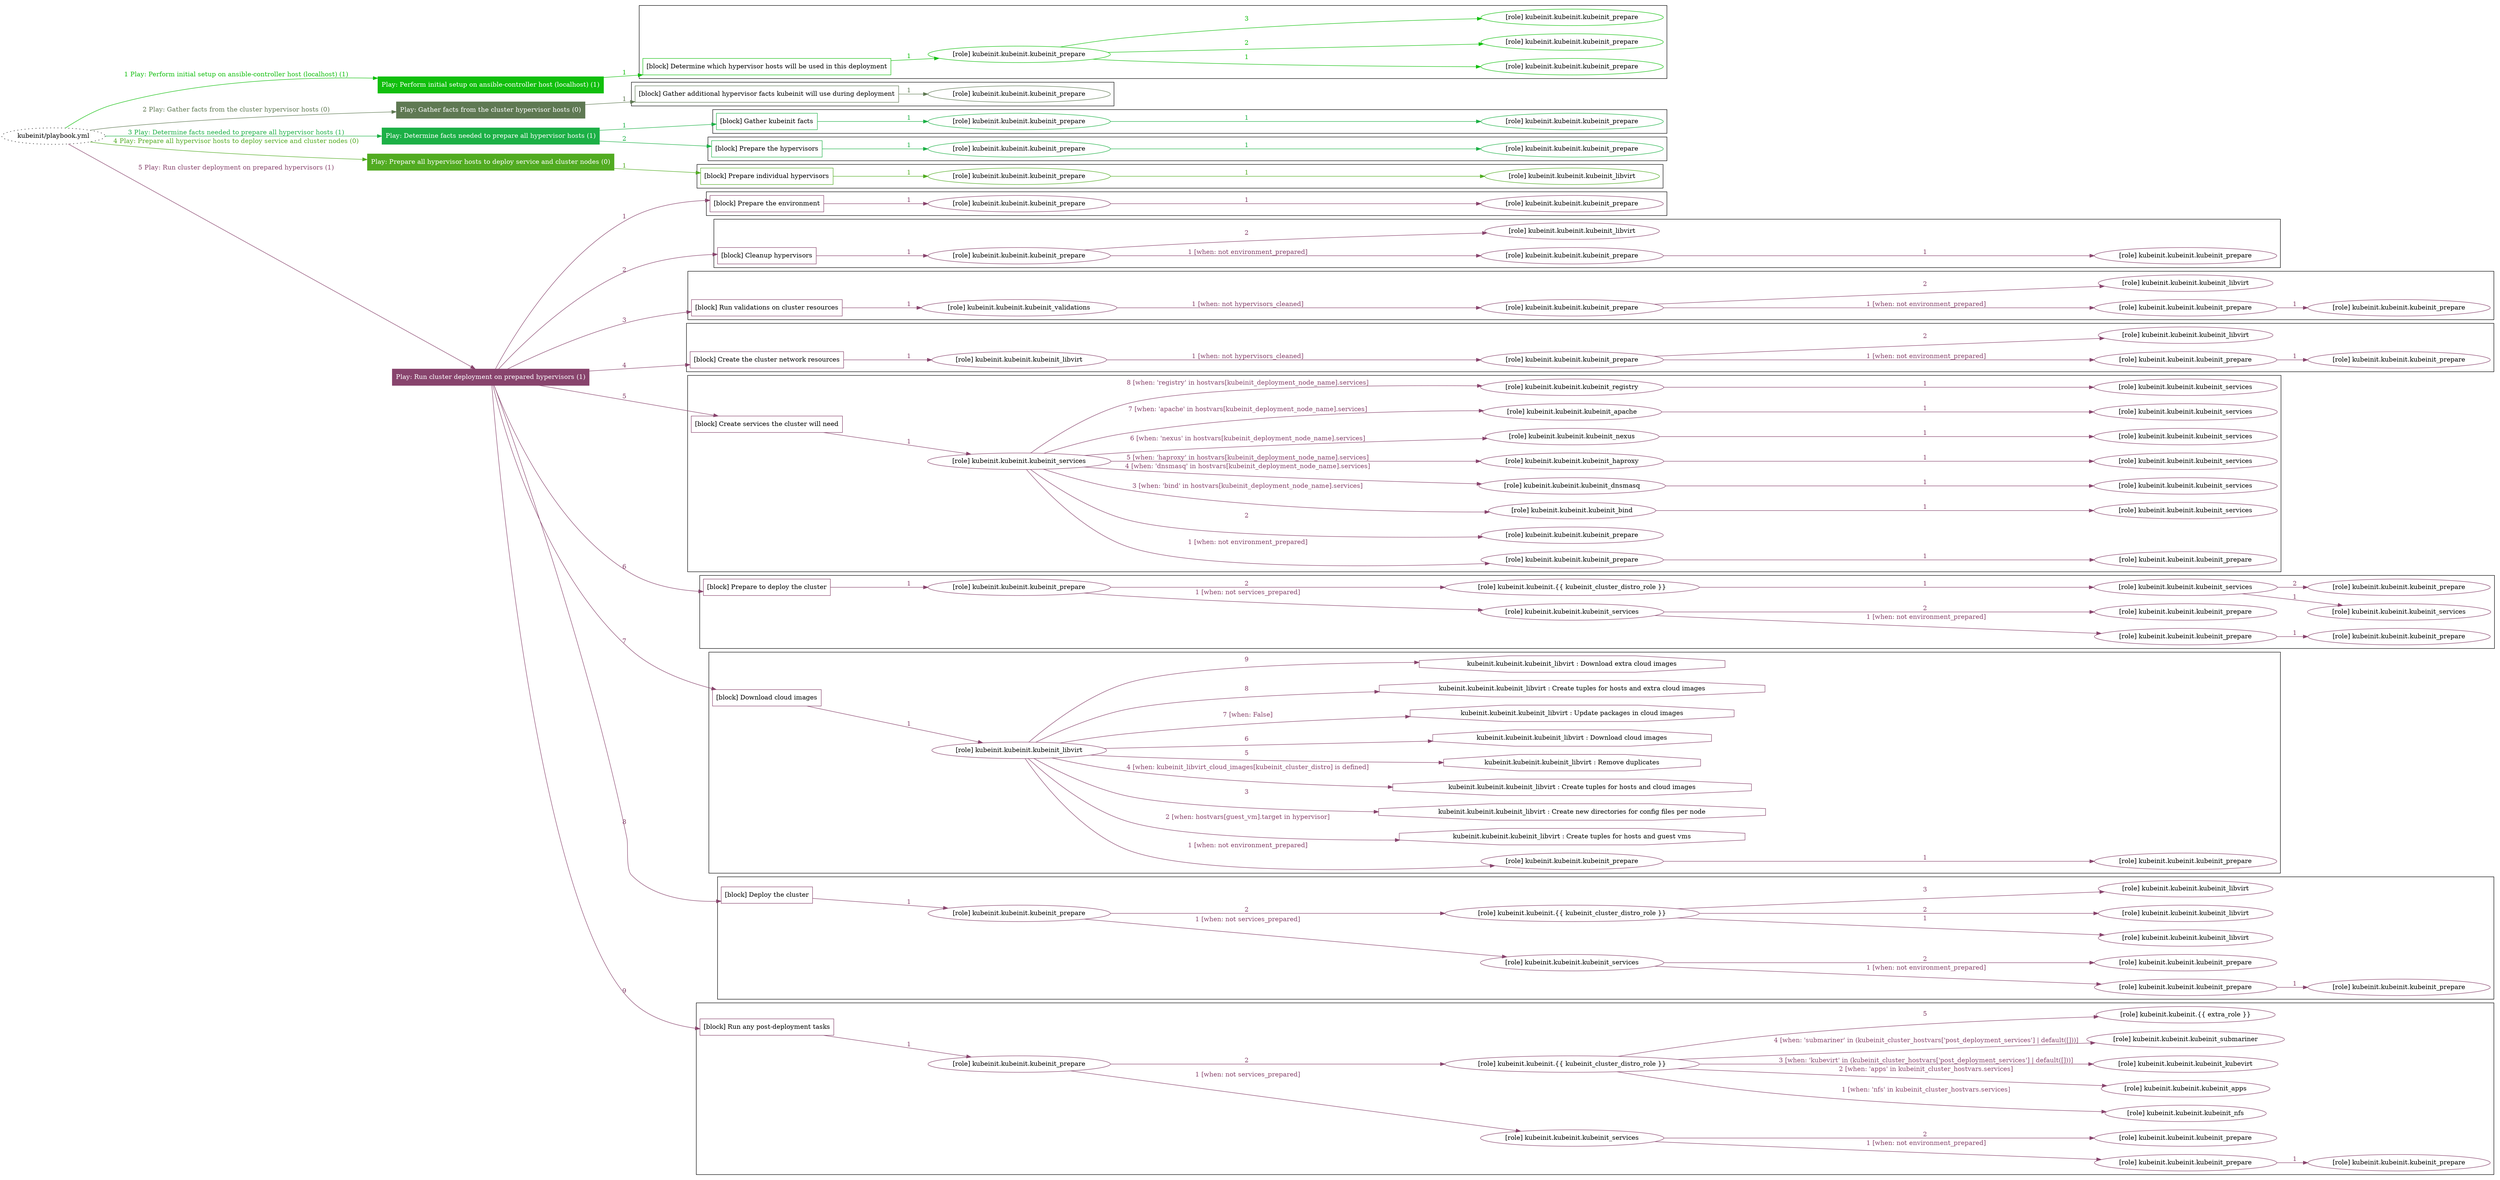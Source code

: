 digraph {
	graph [concentrate=true ordering=in rankdir=LR ratio=fill]
	edge [esep=5 sep=10]
	"kubeinit/playbook.yml" [URL="/home/runner/work/kubeinit/kubeinit/kubeinit/playbook.yml" id=playbook_3493c96c style=dotted]
	"kubeinit/playbook.yml" -> play_d68a27e5 [label="1 Play: Perform initial setup on ansible-controller host (localhost) (1)" color="#11bf0d" fontcolor="#11bf0d" id=edge_playbook_3493c96c_play_d68a27e5 labeltooltip="1 Play: Perform initial setup on ansible-controller host (localhost) (1)" tooltip="1 Play: Perform initial setup on ansible-controller host (localhost) (1)"]
	subgraph "Play: Perform initial setup on ansible-controller host (localhost) (1)" {
		play_d68a27e5 [label="Play: Perform initial setup on ansible-controller host (localhost) (1)" URL="/home/runner/work/kubeinit/kubeinit/kubeinit/playbook.yml" color="#11bf0d" fontcolor="#ffffff" id=play_d68a27e5 shape=box style=filled tooltip=localhost]
		play_d68a27e5 -> block_d5be1139 [label=1 color="#11bf0d" fontcolor="#11bf0d" id=edge_1_play_d68a27e5_block_d5be1139 labeltooltip=1 tooltip=1]
		subgraph cluster_block_d5be1139 {
			block_d5be1139 [label="[block] Determine which hypervisor hosts will be used in this deployment" URL="/home/runner/work/kubeinit/kubeinit/kubeinit/playbook.yml" color="#11bf0d" id=block_d5be1139 labeltooltip="Determine which hypervisor hosts will be used in this deployment" shape=box tooltip="Determine which hypervisor hosts will be used in this deployment"]
			block_d5be1139 -> role_7d6f33ce [label="1 " color="#11bf0d" fontcolor="#11bf0d" id=edge_1_block_d5be1139_role_7d6f33ce labeltooltip="1 " tooltip="1 "]
			subgraph "kubeinit.kubeinit.kubeinit_prepare" {
				role_7d6f33ce [label="[role] kubeinit.kubeinit.kubeinit_prepare" URL="/home/runner/work/kubeinit/kubeinit/kubeinit/playbook.yml" color="#11bf0d" id=role_7d6f33ce tooltip="kubeinit.kubeinit.kubeinit_prepare"]
				role_7d6f33ce -> role_dd7d7237 [label="1 " color="#11bf0d" fontcolor="#11bf0d" id=edge_1_role_7d6f33ce_role_dd7d7237 labeltooltip="1 " tooltip="1 "]
				subgraph "kubeinit.kubeinit.kubeinit_prepare" {
					role_dd7d7237 [label="[role] kubeinit.kubeinit.kubeinit_prepare" URL="/home/runner/.ansible/collections/ansible_collections/kubeinit/kubeinit/roles/kubeinit_prepare/tasks/build_hypervisors_group.yml" color="#11bf0d" id=role_dd7d7237 tooltip="kubeinit.kubeinit.kubeinit_prepare"]
				}
				role_7d6f33ce -> role_5ccc0d22 [label="2 " color="#11bf0d" fontcolor="#11bf0d" id=edge_2_role_7d6f33ce_role_5ccc0d22 labeltooltip="2 " tooltip="2 "]
				subgraph "kubeinit.kubeinit.kubeinit_prepare" {
					role_5ccc0d22 [label="[role] kubeinit.kubeinit.kubeinit_prepare" URL="/home/runner/.ansible/collections/ansible_collections/kubeinit/kubeinit/roles/kubeinit_prepare/tasks/build_hypervisors_group.yml" color="#11bf0d" id=role_5ccc0d22 tooltip="kubeinit.kubeinit.kubeinit_prepare"]
				}
				role_7d6f33ce -> role_966aee33 [label="3 " color="#11bf0d" fontcolor="#11bf0d" id=edge_3_role_7d6f33ce_role_966aee33 labeltooltip="3 " tooltip="3 "]
				subgraph "kubeinit.kubeinit.kubeinit_prepare" {
					role_966aee33 [label="[role] kubeinit.kubeinit.kubeinit_prepare" URL="/home/runner/.ansible/collections/ansible_collections/kubeinit/kubeinit/roles/kubeinit_prepare/tasks/build_hypervisors_group.yml" color="#11bf0d" id=role_966aee33 tooltip="kubeinit.kubeinit.kubeinit_prepare"]
				}
			}
		}
	}
	"kubeinit/playbook.yml" -> play_6acc45ac [label="2 Play: Gather facts from the cluster hypervisor hosts (0)" color="#5f7953" fontcolor="#5f7953" id=edge_playbook_3493c96c_play_6acc45ac labeltooltip="2 Play: Gather facts from the cluster hypervisor hosts (0)" tooltip="2 Play: Gather facts from the cluster hypervisor hosts (0)"]
	subgraph "Play: Gather facts from the cluster hypervisor hosts (0)" {
		play_6acc45ac [label="Play: Gather facts from the cluster hypervisor hosts (0)" URL="/home/runner/work/kubeinit/kubeinit/kubeinit/playbook.yml" color="#5f7953" fontcolor="#ffffff" id=play_6acc45ac shape=box style=filled tooltip="Play: Gather facts from the cluster hypervisor hosts (0)"]
		play_6acc45ac -> block_cae9585f [label=1 color="#5f7953" fontcolor="#5f7953" id=edge_1_play_6acc45ac_block_cae9585f labeltooltip=1 tooltip=1]
		subgraph cluster_block_cae9585f {
			block_cae9585f [label="[block] Gather additional hypervisor facts kubeinit will use during deployment" URL="/home/runner/work/kubeinit/kubeinit/kubeinit/playbook.yml" color="#5f7953" id=block_cae9585f labeltooltip="Gather additional hypervisor facts kubeinit will use during deployment" shape=box tooltip="Gather additional hypervisor facts kubeinit will use during deployment"]
			block_cae9585f -> role_eee94819 [label="1 " color="#5f7953" fontcolor="#5f7953" id=edge_1_block_cae9585f_role_eee94819 labeltooltip="1 " tooltip="1 "]
			subgraph "kubeinit.kubeinit.kubeinit_prepare" {
				role_eee94819 [label="[role] kubeinit.kubeinit.kubeinit_prepare" URL="/home/runner/work/kubeinit/kubeinit/kubeinit/playbook.yml" color="#5f7953" id=role_eee94819 tooltip="kubeinit.kubeinit.kubeinit_prepare"]
			}
		}
	}
	"kubeinit/playbook.yml" -> play_65afa8d7 [label="3 Play: Determine facts needed to prepare all hypervisor hosts (1)" color="#1cb046" fontcolor="#1cb046" id=edge_playbook_3493c96c_play_65afa8d7 labeltooltip="3 Play: Determine facts needed to prepare all hypervisor hosts (1)" tooltip="3 Play: Determine facts needed to prepare all hypervisor hosts (1)"]
	subgraph "Play: Determine facts needed to prepare all hypervisor hosts (1)" {
		play_65afa8d7 [label="Play: Determine facts needed to prepare all hypervisor hosts (1)" URL="/home/runner/work/kubeinit/kubeinit/kubeinit/playbook.yml" color="#1cb046" fontcolor="#ffffff" id=play_65afa8d7 shape=box style=filled tooltip=localhost]
		play_65afa8d7 -> block_3d679d26 [label=1 color="#1cb046" fontcolor="#1cb046" id=edge_1_play_65afa8d7_block_3d679d26 labeltooltip=1 tooltip=1]
		subgraph cluster_block_3d679d26 {
			block_3d679d26 [label="[block] Gather kubeinit facts" URL="/home/runner/work/kubeinit/kubeinit/kubeinit/playbook.yml" color="#1cb046" id=block_3d679d26 labeltooltip="Gather kubeinit facts" shape=box tooltip="Gather kubeinit facts"]
			block_3d679d26 -> role_80677479 [label="1 " color="#1cb046" fontcolor="#1cb046" id=edge_1_block_3d679d26_role_80677479 labeltooltip="1 " tooltip="1 "]
			subgraph "kubeinit.kubeinit.kubeinit_prepare" {
				role_80677479 [label="[role] kubeinit.kubeinit.kubeinit_prepare" URL="/home/runner/work/kubeinit/kubeinit/kubeinit/playbook.yml" color="#1cb046" id=role_80677479 tooltip="kubeinit.kubeinit.kubeinit_prepare"]
				role_80677479 -> role_1e2fe615 [label="1 " color="#1cb046" fontcolor="#1cb046" id=edge_1_role_80677479_role_1e2fe615 labeltooltip="1 " tooltip="1 "]
				subgraph "kubeinit.kubeinit.kubeinit_prepare" {
					role_1e2fe615 [label="[role] kubeinit.kubeinit.kubeinit_prepare" URL="/home/runner/.ansible/collections/ansible_collections/kubeinit/kubeinit/roles/kubeinit_prepare/tasks/gather_kubeinit_facts.yml" color="#1cb046" id=role_1e2fe615 tooltip="kubeinit.kubeinit.kubeinit_prepare"]
				}
			}
		}
		play_65afa8d7 -> block_a3650840 [label=2 color="#1cb046" fontcolor="#1cb046" id=edge_2_play_65afa8d7_block_a3650840 labeltooltip=2 tooltip=2]
		subgraph cluster_block_a3650840 {
			block_a3650840 [label="[block] Prepare the hypervisors" URL="/home/runner/work/kubeinit/kubeinit/kubeinit/playbook.yml" color="#1cb046" id=block_a3650840 labeltooltip="Prepare the hypervisors" shape=box tooltip="Prepare the hypervisors"]
			block_a3650840 -> role_a86b0288 [label="1 " color="#1cb046" fontcolor="#1cb046" id=edge_1_block_a3650840_role_a86b0288 labeltooltip="1 " tooltip="1 "]
			subgraph "kubeinit.kubeinit.kubeinit_prepare" {
				role_a86b0288 [label="[role] kubeinit.kubeinit.kubeinit_prepare" URL="/home/runner/work/kubeinit/kubeinit/kubeinit/playbook.yml" color="#1cb046" id=role_a86b0288 tooltip="kubeinit.kubeinit.kubeinit_prepare"]
				role_a86b0288 -> role_8d09a4a6 [label="1 " color="#1cb046" fontcolor="#1cb046" id=edge_1_role_a86b0288_role_8d09a4a6 labeltooltip="1 " tooltip="1 "]
				subgraph "kubeinit.kubeinit.kubeinit_prepare" {
					role_8d09a4a6 [label="[role] kubeinit.kubeinit.kubeinit_prepare" URL="/home/runner/.ansible/collections/ansible_collections/kubeinit/kubeinit/roles/kubeinit_prepare/tasks/gather_kubeinit_facts.yml" color="#1cb046" id=role_8d09a4a6 tooltip="kubeinit.kubeinit.kubeinit_prepare"]
				}
			}
		}
	}
	"kubeinit/playbook.yml" -> play_b4b171e4 [label="4 Play: Prepare all hypervisor hosts to deploy service and cluster nodes (0)" color="#51ab21" fontcolor="#51ab21" id=edge_playbook_3493c96c_play_b4b171e4 labeltooltip="4 Play: Prepare all hypervisor hosts to deploy service and cluster nodes (0)" tooltip="4 Play: Prepare all hypervisor hosts to deploy service and cluster nodes (0)"]
	subgraph "Play: Prepare all hypervisor hosts to deploy service and cluster nodes (0)" {
		play_b4b171e4 [label="Play: Prepare all hypervisor hosts to deploy service and cluster nodes (0)" URL="/home/runner/work/kubeinit/kubeinit/kubeinit/playbook.yml" color="#51ab21" fontcolor="#ffffff" id=play_b4b171e4 shape=box style=filled tooltip="Play: Prepare all hypervisor hosts to deploy service and cluster nodes (0)"]
		play_b4b171e4 -> block_28311391 [label=1 color="#51ab21" fontcolor="#51ab21" id=edge_1_play_b4b171e4_block_28311391 labeltooltip=1 tooltip=1]
		subgraph cluster_block_28311391 {
			block_28311391 [label="[block] Prepare individual hypervisors" URL="/home/runner/work/kubeinit/kubeinit/kubeinit/playbook.yml" color="#51ab21" id=block_28311391 labeltooltip="Prepare individual hypervisors" shape=box tooltip="Prepare individual hypervisors"]
			block_28311391 -> role_ef681337 [label="1 " color="#51ab21" fontcolor="#51ab21" id=edge_1_block_28311391_role_ef681337 labeltooltip="1 " tooltip="1 "]
			subgraph "kubeinit.kubeinit.kubeinit_prepare" {
				role_ef681337 [label="[role] kubeinit.kubeinit.kubeinit_prepare" URL="/home/runner/work/kubeinit/kubeinit/kubeinit/playbook.yml" color="#51ab21" id=role_ef681337 tooltip="kubeinit.kubeinit.kubeinit_prepare"]
				role_ef681337 -> role_13e30a0b [label="1 " color="#51ab21" fontcolor="#51ab21" id=edge_1_role_ef681337_role_13e30a0b labeltooltip="1 " tooltip="1 "]
				subgraph "kubeinit.kubeinit.kubeinit_libvirt" {
					role_13e30a0b [label="[role] kubeinit.kubeinit.kubeinit_libvirt" URL="/home/runner/.ansible/collections/ansible_collections/kubeinit/kubeinit/roles/kubeinit_prepare/tasks/prepare_hypervisor.yml" color="#51ab21" id=role_13e30a0b tooltip="kubeinit.kubeinit.kubeinit_libvirt"]
				}
			}
		}
	}
	"kubeinit/playbook.yml" -> play_e30974b4 [label="5 Play: Run cluster deployment on prepared hypervisors (1)" color="#88446d" fontcolor="#88446d" id=edge_playbook_3493c96c_play_e30974b4 labeltooltip="5 Play: Run cluster deployment on prepared hypervisors (1)" tooltip="5 Play: Run cluster deployment on prepared hypervisors (1)"]
	subgraph "Play: Run cluster deployment on prepared hypervisors (1)" {
		play_e30974b4 [label="Play: Run cluster deployment on prepared hypervisors (1)" URL="/home/runner/work/kubeinit/kubeinit/kubeinit/playbook.yml" color="#88446d" fontcolor="#ffffff" id=play_e30974b4 shape=box style=filled tooltip=localhost]
		play_e30974b4 -> block_464d02b9 [label=1 color="#88446d" fontcolor="#88446d" id=edge_1_play_e30974b4_block_464d02b9 labeltooltip=1 tooltip=1]
		subgraph cluster_block_464d02b9 {
			block_464d02b9 [label="[block] Prepare the environment" URL="/home/runner/work/kubeinit/kubeinit/kubeinit/playbook.yml" color="#88446d" id=block_464d02b9 labeltooltip="Prepare the environment" shape=box tooltip="Prepare the environment"]
			block_464d02b9 -> role_66a2fe65 [label="1 " color="#88446d" fontcolor="#88446d" id=edge_1_block_464d02b9_role_66a2fe65 labeltooltip="1 " tooltip="1 "]
			subgraph "kubeinit.kubeinit.kubeinit_prepare" {
				role_66a2fe65 [label="[role] kubeinit.kubeinit.kubeinit_prepare" URL="/home/runner/work/kubeinit/kubeinit/kubeinit/playbook.yml" color="#88446d" id=role_66a2fe65 tooltip="kubeinit.kubeinit.kubeinit_prepare"]
				role_66a2fe65 -> role_dccfeadf [label="1 " color="#88446d" fontcolor="#88446d" id=edge_1_role_66a2fe65_role_dccfeadf labeltooltip="1 " tooltip="1 "]
				subgraph "kubeinit.kubeinit.kubeinit_prepare" {
					role_dccfeadf [label="[role] kubeinit.kubeinit.kubeinit_prepare" URL="/home/runner/.ansible/collections/ansible_collections/kubeinit/kubeinit/roles/kubeinit_prepare/tasks/gather_kubeinit_facts.yml" color="#88446d" id=role_dccfeadf tooltip="kubeinit.kubeinit.kubeinit_prepare"]
				}
			}
		}
		play_e30974b4 -> block_149132f9 [label=2 color="#88446d" fontcolor="#88446d" id=edge_2_play_e30974b4_block_149132f9 labeltooltip=2 tooltip=2]
		subgraph cluster_block_149132f9 {
			block_149132f9 [label="[block] Cleanup hypervisors" URL="/home/runner/work/kubeinit/kubeinit/kubeinit/playbook.yml" color="#88446d" id=block_149132f9 labeltooltip="Cleanup hypervisors" shape=box tooltip="Cleanup hypervisors"]
			block_149132f9 -> role_d8c41493 [label="1 " color="#88446d" fontcolor="#88446d" id=edge_1_block_149132f9_role_d8c41493 labeltooltip="1 " tooltip="1 "]
			subgraph "kubeinit.kubeinit.kubeinit_prepare" {
				role_d8c41493 [label="[role] kubeinit.kubeinit.kubeinit_prepare" URL="/home/runner/work/kubeinit/kubeinit/kubeinit/playbook.yml" color="#88446d" id=role_d8c41493 tooltip="kubeinit.kubeinit.kubeinit_prepare"]
				role_d8c41493 -> role_50dffbfd [label="1 [when: not environment_prepared]" color="#88446d" fontcolor="#88446d" id=edge_1_role_d8c41493_role_50dffbfd labeltooltip="1 [when: not environment_prepared]" tooltip="1 [when: not environment_prepared]"]
				subgraph "kubeinit.kubeinit.kubeinit_prepare" {
					role_50dffbfd [label="[role] kubeinit.kubeinit.kubeinit_prepare" URL="/home/runner/.ansible/collections/ansible_collections/kubeinit/kubeinit/roles/kubeinit_prepare/tasks/cleanup_hypervisors.yml" color="#88446d" id=role_50dffbfd tooltip="kubeinit.kubeinit.kubeinit_prepare"]
					role_50dffbfd -> role_da6d7a13 [label="1 " color="#88446d" fontcolor="#88446d" id=edge_1_role_50dffbfd_role_da6d7a13 labeltooltip="1 " tooltip="1 "]
					subgraph "kubeinit.kubeinit.kubeinit_prepare" {
						role_da6d7a13 [label="[role] kubeinit.kubeinit.kubeinit_prepare" URL="/home/runner/.ansible/collections/ansible_collections/kubeinit/kubeinit/roles/kubeinit_prepare/tasks/gather_kubeinit_facts.yml" color="#88446d" id=role_da6d7a13 tooltip="kubeinit.kubeinit.kubeinit_prepare"]
					}
				}
				role_d8c41493 -> role_42b248c2 [label="2 " color="#88446d" fontcolor="#88446d" id=edge_2_role_d8c41493_role_42b248c2 labeltooltip="2 " tooltip="2 "]
				subgraph "kubeinit.kubeinit.kubeinit_libvirt" {
					role_42b248c2 [label="[role] kubeinit.kubeinit.kubeinit_libvirt" URL="/home/runner/.ansible/collections/ansible_collections/kubeinit/kubeinit/roles/kubeinit_prepare/tasks/cleanup_hypervisors.yml" color="#88446d" id=role_42b248c2 tooltip="kubeinit.kubeinit.kubeinit_libvirt"]
				}
			}
		}
		play_e30974b4 -> block_56ad6a78 [label=3 color="#88446d" fontcolor="#88446d" id=edge_3_play_e30974b4_block_56ad6a78 labeltooltip=3 tooltip=3]
		subgraph cluster_block_56ad6a78 {
			block_56ad6a78 [label="[block] Run validations on cluster resources" URL="/home/runner/work/kubeinit/kubeinit/kubeinit/playbook.yml" color="#88446d" id=block_56ad6a78 labeltooltip="Run validations on cluster resources" shape=box tooltip="Run validations on cluster resources"]
			block_56ad6a78 -> role_06b095a0 [label="1 " color="#88446d" fontcolor="#88446d" id=edge_1_block_56ad6a78_role_06b095a0 labeltooltip="1 " tooltip="1 "]
			subgraph "kubeinit.kubeinit.kubeinit_validations" {
				role_06b095a0 [label="[role] kubeinit.kubeinit.kubeinit_validations" URL="/home/runner/work/kubeinit/kubeinit/kubeinit/playbook.yml" color="#88446d" id=role_06b095a0 tooltip="kubeinit.kubeinit.kubeinit_validations"]
				role_06b095a0 -> role_f3e2eeff [label="1 [when: not hypervisors_cleaned]" color="#88446d" fontcolor="#88446d" id=edge_1_role_06b095a0_role_f3e2eeff labeltooltip="1 [when: not hypervisors_cleaned]" tooltip="1 [when: not hypervisors_cleaned]"]
				subgraph "kubeinit.kubeinit.kubeinit_prepare" {
					role_f3e2eeff [label="[role] kubeinit.kubeinit.kubeinit_prepare" URL="/home/runner/.ansible/collections/ansible_collections/kubeinit/kubeinit/roles/kubeinit_validations/tasks/main.yml" color="#88446d" id=role_f3e2eeff tooltip="kubeinit.kubeinit.kubeinit_prepare"]
					role_f3e2eeff -> role_516668a6 [label="1 [when: not environment_prepared]" color="#88446d" fontcolor="#88446d" id=edge_1_role_f3e2eeff_role_516668a6 labeltooltip="1 [when: not environment_prepared]" tooltip="1 [when: not environment_prepared]"]
					subgraph "kubeinit.kubeinit.kubeinit_prepare" {
						role_516668a6 [label="[role] kubeinit.kubeinit.kubeinit_prepare" URL="/home/runner/.ansible/collections/ansible_collections/kubeinit/kubeinit/roles/kubeinit_prepare/tasks/cleanup_hypervisors.yml" color="#88446d" id=role_516668a6 tooltip="kubeinit.kubeinit.kubeinit_prepare"]
						role_516668a6 -> role_9defb4d9 [label="1 " color="#88446d" fontcolor="#88446d" id=edge_1_role_516668a6_role_9defb4d9 labeltooltip="1 " tooltip="1 "]
						subgraph "kubeinit.kubeinit.kubeinit_prepare" {
							role_9defb4d9 [label="[role] kubeinit.kubeinit.kubeinit_prepare" URL="/home/runner/.ansible/collections/ansible_collections/kubeinit/kubeinit/roles/kubeinit_prepare/tasks/gather_kubeinit_facts.yml" color="#88446d" id=role_9defb4d9 tooltip="kubeinit.kubeinit.kubeinit_prepare"]
						}
					}
					role_f3e2eeff -> role_918496f7 [label="2 " color="#88446d" fontcolor="#88446d" id=edge_2_role_f3e2eeff_role_918496f7 labeltooltip="2 " tooltip="2 "]
					subgraph "kubeinit.kubeinit.kubeinit_libvirt" {
						role_918496f7 [label="[role] kubeinit.kubeinit.kubeinit_libvirt" URL="/home/runner/.ansible/collections/ansible_collections/kubeinit/kubeinit/roles/kubeinit_prepare/tasks/cleanup_hypervisors.yml" color="#88446d" id=role_918496f7 tooltip="kubeinit.kubeinit.kubeinit_libvirt"]
					}
				}
			}
		}
		play_e30974b4 -> block_5d5cdc0e [label=4 color="#88446d" fontcolor="#88446d" id=edge_4_play_e30974b4_block_5d5cdc0e labeltooltip=4 tooltip=4]
		subgraph cluster_block_5d5cdc0e {
			block_5d5cdc0e [label="[block] Create the cluster network resources" URL="/home/runner/work/kubeinit/kubeinit/kubeinit/playbook.yml" color="#88446d" id=block_5d5cdc0e labeltooltip="Create the cluster network resources" shape=box tooltip="Create the cluster network resources"]
			block_5d5cdc0e -> role_a1c81a1b [label="1 " color="#88446d" fontcolor="#88446d" id=edge_1_block_5d5cdc0e_role_a1c81a1b labeltooltip="1 " tooltip="1 "]
			subgraph "kubeinit.kubeinit.kubeinit_libvirt" {
				role_a1c81a1b [label="[role] kubeinit.kubeinit.kubeinit_libvirt" URL="/home/runner/work/kubeinit/kubeinit/kubeinit/playbook.yml" color="#88446d" id=role_a1c81a1b tooltip="kubeinit.kubeinit.kubeinit_libvirt"]
				role_a1c81a1b -> role_a59b6bc7 [label="1 [when: not hypervisors_cleaned]" color="#88446d" fontcolor="#88446d" id=edge_1_role_a1c81a1b_role_a59b6bc7 labeltooltip="1 [when: not hypervisors_cleaned]" tooltip="1 [when: not hypervisors_cleaned]"]
				subgraph "kubeinit.kubeinit.kubeinit_prepare" {
					role_a59b6bc7 [label="[role] kubeinit.kubeinit.kubeinit_prepare" URL="/home/runner/.ansible/collections/ansible_collections/kubeinit/kubeinit/roles/kubeinit_libvirt/tasks/create_network.yml" color="#88446d" id=role_a59b6bc7 tooltip="kubeinit.kubeinit.kubeinit_prepare"]
					role_a59b6bc7 -> role_4a2047d3 [label="1 [when: not environment_prepared]" color="#88446d" fontcolor="#88446d" id=edge_1_role_a59b6bc7_role_4a2047d3 labeltooltip="1 [when: not environment_prepared]" tooltip="1 [when: not environment_prepared]"]
					subgraph "kubeinit.kubeinit.kubeinit_prepare" {
						role_4a2047d3 [label="[role] kubeinit.kubeinit.kubeinit_prepare" URL="/home/runner/.ansible/collections/ansible_collections/kubeinit/kubeinit/roles/kubeinit_prepare/tasks/cleanup_hypervisors.yml" color="#88446d" id=role_4a2047d3 tooltip="kubeinit.kubeinit.kubeinit_prepare"]
						role_4a2047d3 -> role_bf8fc404 [label="1 " color="#88446d" fontcolor="#88446d" id=edge_1_role_4a2047d3_role_bf8fc404 labeltooltip="1 " tooltip="1 "]
						subgraph "kubeinit.kubeinit.kubeinit_prepare" {
							role_bf8fc404 [label="[role] kubeinit.kubeinit.kubeinit_prepare" URL="/home/runner/.ansible/collections/ansible_collections/kubeinit/kubeinit/roles/kubeinit_prepare/tasks/gather_kubeinit_facts.yml" color="#88446d" id=role_bf8fc404 tooltip="kubeinit.kubeinit.kubeinit_prepare"]
						}
					}
					role_a59b6bc7 -> role_31f56e1f [label="2 " color="#88446d" fontcolor="#88446d" id=edge_2_role_a59b6bc7_role_31f56e1f labeltooltip="2 " tooltip="2 "]
					subgraph "kubeinit.kubeinit.kubeinit_libvirt" {
						role_31f56e1f [label="[role] kubeinit.kubeinit.kubeinit_libvirt" URL="/home/runner/.ansible/collections/ansible_collections/kubeinit/kubeinit/roles/kubeinit_prepare/tasks/cleanup_hypervisors.yml" color="#88446d" id=role_31f56e1f tooltip="kubeinit.kubeinit.kubeinit_libvirt"]
					}
				}
			}
		}
		play_e30974b4 -> block_0136b85a [label=5 color="#88446d" fontcolor="#88446d" id=edge_5_play_e30974b4_block_0136b85a labeltooltip=5 tooltip=5]
		subgraph cluster_block_0136b85a {
			block_0136b85a [label="[block] Create services the cluster will need" URL="/home/runner/work/kubeinit/kubeinit/kubeinit/playbook.yml" color="#88446d" id=block_0136b85a labeltooltip="Create services the cluster will need" shape=box tooltip="Create services the cluster will need"]
			block_0136b85a -> role_667299f0 [label="1 " color="#88446d" fontcolor="#88446d" id=edge_1_block_0136b85a_role_667299f0 labeltooltip="1 " tooltip="1 "]
			subgraph "kubeinit.kubeinit.kubeinit_services" {
				role_667299f0 [label="[role] kubeinit.kubeinit.kubeinit_services" URL="/home/runner/work/kubeinit/kubeinit/kubeinit/playbook.yml" color="#88446d" id=role_667299f0 tooltip="kubeinit.kubeinit.kubeinit_services"]
				role_667299f0 -> role_12f6c006 [label="1 [when: not environment_prepared]" color="#88446d" fontcolor="#88446d" id=edge_1_role_667299f0_role_12f6c006 labeltooltip="1 [when: not environment_prepared]" tooltip="1 [when: not environment_prepared]"]
				subgraph "kubeinit.kubeinit.kubeinit_prepare" {
					role_12f6c006 [label="[role] kubeinit.kubeinit.kubeinit_prepare" URL="/home/runner/.ansible/collections/ansible_collections/kubeinit/kubeinit/roles/kubeinit_services/tasks/main.yml" color="#88446d" id=role_12f6c006 tooltip="kubeinit.kubeinit.kubeinit_prepare"]
					role_12f6c006 -> role_9aca86b3 [label="1 " color="#88446d" fontcolor="#88446d" id=edge_1_role_12f6c006_role_9aca86b3 labeltooltip="1 " tooltip="1 "]
					subgraph "kubeinit.kubeinit.kubeinit_prepare" {
						role_9aca86b3 [label="[role] kubeinit.kubeinit.kubeinit_prepare" URL="/home/runner/.ansible/collections/ansible_collections/kubeinit/kubeinit/roles/kubeinit_prepare/tasks/gather_kubeinit_facts.yml" color="#88446d" id=role_9aca86b3 tooltip="kubeinit.kubeinit.kubeinit_prepare"]
					}
				}
				role_667299f0 -> role_7b023b61 [label="2 " color="#88446d" fontcolor="#88446d" id=edge_2_role_667299f0_role_7b023b61 labeltooltip="2 " tooltip="2 "]
				subgraph "kubeinit.kubeinit.kubeinit_prepare" {
					role_7b023b61 [label="[role] kubeinit.kubeinit.kubeinit_prepare" URL="/home/runner/.ansible/collections/ansible_collections/kubeinit/kubeinit/roles/kubeinit_services/tasks/00_create_service_pod.yml" color="#88446d" id=role_7b023b61 tooltip="kubeinit.kubeinit.kubeinit_prepare"]
				}
				role_667299f0 -> role_66a00d6a [label="3 [when: 'bind' in hostvars[kubeinit_deployment_node_name].services]" color="#88446d" fontcolor="#88446d" id=edge_3_role_667299f0_role_66a00d6a labeltooltip="3 [when: 'bind' in hostvars[kubeinit_deployment_node_name].services]" tooltip="3 [when: 'bind' in hostvars[kubeinit_deployment_node_name].services]"]
				subgraph "kubeinit.kubeinit.kubeinit_bind" {
					role_66a00d6a [label="[role] kubeinit.kubeinit.kubeinit_bind" URL="/home/runner/.ansible/collections/ansible_collections/kubeinit/kubeinit/roles/kubeinit_services/tasks/start_services_containers.yml" color="#88446d" id=role_66a00d6a tooltip="kubeinit.kubeinit.kubeinit_bind"]
					role_66a00d6a -> role_198f579c [label="1 " color="#88446d" fontcolor="#88446d" id=edge_1_role_66a00d6a_role_198f579c labeltooltip="1 " tooltip="1 "]
					subgraph "kubeinit.kubeinit.kubeinit_services" {
						role_198f579c [label="[role] kubeinit.kubeinit.kubeinit_services" URL="/home/runner/.ansible/collections/ansible_collections/kubeinit/kubeinit/roles/kubeinit_bind/tasks/main.yml" color="#88446d" id=role_198f579c tooltip="kubeinit.kubeinit.kubeinit_services"]
					}
				}
				role_667299f0 -> role_8f8a55af [label="4 [when: 'dnsmasq' in hostvars[kubeinit_deployment_node_name].services]" color="#88446d" fontcolor="#88446d" id=edge_4_role_667299f0_role_8f8a55af labeltooltip="4 [when: 'dnsmasq' in hostvars[kubeinit_deployment_node_name].services]" tooltip="4 [when: 'dnsmasq' in hostvars[kubeinit_deployment_node_name].services]"]
				subgraph "kubeinit.kubeinit.kubeinit_dnsmasq" {
					role_8f8a55af [label="[role] kubeinit.kubeinit.kubeinit_dnsmasq" URL="/home/runner/.ansible/collections/ansible_collections/kubeinit/kubeinit/roles/kubeinit_services/tasks/start_services_containers.yml" color="#88446d" id=role_8f8a55af tooltip="kubeinit.kubeinit.kubeinit_dnsmasq"]
					role_8f8a55af -> role_fdc3ba28 [label="1 " color="#88446d" fontcolor="#88446d" id=edge_1_role_8f8a55af_role_fdc3ba28 labeltooltip="1 " tooltip="1 "]
					subgraph "kubeinit.kubeinit.kubeinit_services" {
						role_fdc3ba28 [label="[role] kubeinit.kubeinit.kubeinit_services" URL="/home/runner/.ansible/collections/ansible_collections/kubeinit/kubeinit/roles/kubeinit_dnsmasq/tasks/main.yml" color="#88446d" id=role_fdc3ba28 tooltip="kubeinit.kubeinit.kubeinit_services"]
					}
				}
				role_667299f0 -> role_970837cf [label="5 [when: 'haproxy' in hostvars[kubeinit_deployment_node_name].services]" color="#88446d" fontcolor="#88446d" id=edge_5_role_667299f0_role_970837cf labeltooltip="5 [when: 'haproxy' in hostvars[kubeinit_deployment_node_name].services]" tooltip="5 [when: 'haproxy' in hostvars[kubeinit_deployment_node_name].services]"]
				subgraph "kubeinit.kubeinit.kubeinit_haproxy" {
					role_970837cf [label="[role] kubeinit.kubeinit.kubeinit_haproxy" URL="/home/runner/.ansible/collections/ansible_collections/kubeinit/kubeinit/roles/kubeinit_services/tasks/start_services_containers.yml" color="#88446d" id=role_970837cf tooltip="kubeinit.kubeinit.kubeinit_haproxy"]
					role_970837cf -> role_764db977 [label="1 " color="#88446d" fontcolor="#88446d" id=edge_1_role_970837cf_role_764db977 labeltooltip="1 " tooltip="1 "]
					subgraph "kubeinit.kubeinit.kubeinit_services" {
						role_764db977 [label="[role] kubeinit.kubeinit.kubeinit_services" URL="/home/runner/.ansible/collections/ansible_collections/kubeinit/kubeinit/roles/kubeinit_haproxy/tasks/main.yml" color="#88446d" id=role_764db977 tooltip="kubeinit.kubeinit.kubeinit_services"]
					}
				}
				role_667299f0 -> role_0536792c [label="6 [when: 'nexus' in hostvars[kubeinit_deployment_node_name].services]" color="#88446d" fontcolor="#88446d" id=edge_6_role_667299f0_role_0536792c labeltooltip="6 [when: 'nexus' in hostvars[kubeinit_deployment_node_name].services]" tooltip="6 [when: 'nexus' in hostvars[kubeinit_deployment_node_name].services]"]
				subgraph "kubeinit.kubeinit.kubeinit_nexus" {
					role_0536792c [label="[role] kubeinit.kubeinit.kubeinit_nexus" URL="/home/runner/.ansible/collections/ansible_collections/kubeinit/kubeinit/roles/kubeinit_services/tasks/start_services_containers.yml" color="#88446d" id=role_0536792c tooltip="kubeinit.kubeinit.kubeinit_nexus"]
					role_0536792c -> role_063b4f80 [label="1 " color="#88446d" fontcolor="#88446d" id=edge_1_role_0536792c_role_063b4f80 labeltooltip="1 " tooltip="1 "]
					subgraph "kubeinit.kubeinit.kubeinit_services" {
						role_063b4f80 [label="[role] kubeinit.kubeinit.kubeinit_services" URL="/home/runner/.ansible/collections/ansible_collections/kubeinit/kubeinit/roles/kubeinit_nexus/tasks/main.yml" color="#88446d" id=role_063b4f80 tooltip="kubeinit.kubeinit.kubeinit_services"]
					}
				}
				role_667299f0 -> role_610491de [label="7 [when: 'apache' in hostvars[kubeinit_deployment_node_name].services]" color="#88446d" fontcolor="#88446d" id=edge_7_role_667299f0_role_610491de labeltooltip="7 [when: 'apache' in hostvars[kubeinit_deployment_node_name].services]" tooltip="7 [when: 'apache' in hostvars[kubeinit_deployment_node_name].services]"]
				subgraph "kubeinit.kubeinit.kubeinit_apache" {
					role_610491de [label="[role] kubeinit.kubeinit.kubeinit_apache" URL="/home/runner/.ansible/collections/ansible_collections/kubeinit/kubeinit/roles/kubeinit_services/tasks/start_services_containers.yml" color="#88446d" id=role_610491de tooltip="kubeinit.kubeinit.kubeinit_apache"]
					role_610491de -> role_048f83dc [label="1 " color="#88446d" fontcolor="#88446d" id=edge_1_role_610491de_role_048f83dc labeltooltip="1 " tooltip="1 "]
					subgraph "kubeinit.kubeinit.kubeinit_services" {
						role_048f83dc [label="[role] kubeinit.kubeinit.kubeinit_services" URL="/home/runner/.ansible/collections/ansible_collections/kubeinit/kubeinit/roles/kubeinit_apache/tasks/main.yml" color="#88446d" id=role_048f83dc tooltip="kubeinit.kubeinit.kubeinit_services"]
					}
				}
				role_667299f0 -> role_23f6e251 [label="8 [when: 'registry' in hostvars[kubeinit_deployment_node_name].services]" color="#88446d" fontcolor="#88446d" id=edge_8_role_667299f0_role_23f6e251 labeltooltip="8 [when: 'registry' in hostvars[kubeinit_deployment_node_name].services]" tooltip="8 [when: 'registry' in hostvars[kubeinit_deployment_node_name].services]"]
				subgraph "kubeinit.kubeinit.kubeinit_registry" {
					role_23f6e251 [label="[role] kubeinit.kubeinit.kubeinit_registry" URL="/home/runner/.ansible/collections/ansible_collections/kubeinit/kubeinit/roles/kubeinit_services/tasks/start_services_containers.yml" color="#88446d" id=role_23f6e251 tooltip="kubeinit.kubeinit.kubeinit_registry"]
					role_23f6e251 -> role_b21877f5 [label="1 " color="#88446d" fontcolor="#88446d" id=edge_1_role_23f6e251_role_b21877f5 labeltooltip="1 " tooltip="1 "]
					subgraph "kubeinit.kubeinit.kubeinit_services" {
						role_b21877f5 [label="[role] kubeinit.kubeinit.kubeinit_services" URL="/home/runner/.ansible/collections/ansible_collections/kubeinit/kubeinit/roles/kubeinit_registry/tasks/main.yml" color="#88446d" id=role_b21877f5 tooltip="kubeinit.kubeinit.kubeinit_services"]
					}
				}
			}
		}
		play_e30974b4 -> block_1d9d991b [label=6 color="#88446d" fontcolor="#88446d" id=edge_6_play_e30974b4_block_1d9d991b labeltooltip=6 tooltip=6]
		subgraph cluster_block_1d9d991b {
			block_1d9d991b [label="[block] Prepare to deploy the cluster" URL="/home/runner/work/kubeinit/kubeinit/kubeinit/playbook.yml" color="#88446d" id=block_1d9d991b labeltooltip="Prepare to deploy the cluster" shape=box tooltip="Prepare to deploy the cluster"]
			block_1d9d991b -> role_20f2b5c2 [label="1 " color="#88446d" fontcolor="#88446d" id=edge_1_block_1d9d991b_role_20f2b5c2 labeltooltip="1 " tooltip="1 "]
			subgraph "kubeinit.kubeinit.kubeinit_prepare" {
				role_20f2b5c2 [label="[role] kubeinit.kubeinit.kubeinit_prepare" URL="/home/runner/work/kubeinit/kubeinit/kubeinit/playbook.yml" color="#88446d" id=role_20f2b5c2 tooltip="kubeinit.kubeinit.kubeinit_prepare"]
				role_20f2b5c2 -> role_c2dad160 [label="1 [when: not services_prepared]" color="#88446d" fontcolor="#88446d" id=edge_1_role_20f2b5c2_role_c2dad160 labeltooltip="1 [when: not services_prepared]" tooltip="1 [when: not services_prepared]"]
				subgraph "kubeinit.kubeinit.kubeinit_services" {
					role_c2dad160 [label="[role] kubeinit.kubeinit.kubeinit_services" URL="/home/runner/.ansible/collections/ansible_collections/kubeinit/kubeinit/roles/kubeinit_prepare/tasks/prepare_cluster.yml" color="#88446d" id=role_c2dad160 tooltip="kubeinit.kubeinit.kubeinit_services"]
					role_c2dad160 -> role_92b42499 [label="1 [when: not environment_prepared]" color="#88446d" fontcolor="#88446d" id=edge_1_role_c2dad160_role_92b42499 labeltooltip="1 [when: not environment_prepared]" tooltip="1 [when: not environment_prepared]"]
					subgraph "kubeinit.kubeinit.kubeinit_prepare" {
						role_92b42499 [label="[role] kubeinit.kubeinit.kubeinit_prepare" URL="/home/runner/.ansible/collections/ansible_collections/kubeinit/kubeinit/roles/kubeinit_services/tasks/prepare_services.yml" color="#88446d" id=role_92b42499 tooltip="kubeinit.kubeinit.kubeinit_prepare"]
						role_92b42499 -> role_4579dbc6 [label="1 " color="#88446d" fontcolor="#88446d" id=edge_1_role_92b42499_role_4579dbc6 labeltooltip="1 " tooltip="1 "]
						subgraph "kubeinit.kubeinit.kubeinit_prepare" {
							role_4579dbc6 [label="[role] kubeinit.kubeinit.kubeinit_prepare" URL="/home/runner/.ansible/collections/ansible_collections/kubeinit/kubeinit/roles/kubeinit_prepare/tasks/gather_kubeinit_facts.yml" color="#88446d" id=role_4579dbc6 tooltip="kubeinit.kubeinit.kubeinit_prepare"]
						}
					}
					role_c2dad160 -> role_9ede72aa [label="2 " color="#88446d" fontcolor="#88446d" id=edge_2_role_c2dad160_role_9ede72aa labeltooltip="2 " tooltip="2 "]
					subgraph "kubeinit.kubeinit.kubeinit_prepare" {
						role_9ede72aa [label="[role] kubeinit.kubeinit.kubeinit_prepare" URL="/home/runner/.ansible/collections/ansible_collections/kubeinit/kubeinit/roles/kubeinit_services/tasks/prepare_services.yml" color="#88446d" id=role_9ede72aa tooltip="kubeinit.kubeinit.kubeinit_prepare"]
					}
				}
				role_20f2b5c2 -> role_54353004 [label="2 " color="#88446d" fontcolor="#88446d" id=edge_2_role_20f2b5c2_role_54353004 labeltooltip="2 " tooltip="2 "]
				subgraph "kubeinit.kubeinit.{{ kubeinit_cluster_distro_role }}" {
					role_54353004 [label="[role] kubeinit.kubeinit.{{ kubeinit_cluster_distro_role }}" URL="/home/runner/.ansible/collections/ansible_collections/kubeinit/kubeinit/roles/kubeinit_prepare/tasks/prepare_cluster.yml" color="#88446d" id=role_54353004 tooltip="kubeinit.kubeinit.{{ kubeinit_cluster_distro_role }}"]
					role_54353004 -> role_0ef50356 [label="1 " color="#88446d" fontcolor="#88446d" id=edge_1_role_54353004_role_0ef50356 labeltooltip="1 " tooltip="1 "]
					subgraph "kubeinit.kubeinit.kubeinit_services" {
						role_0ef50356 [label="[role] kubeinit.kubeinit.kubeinit_services" URL="/home/runner/.ansible/collections/ansible_collections/kubeinit/kubeinit/roles/kubeinit_openshift/tasks/prepare_cluster.yml" color="#88446d" id=role_0ef50356 tooltip="kubeinit.kubeinit.kubeinit_services"]
						role_0ef50356 -> role_f1a21025 [label="1 " color="#88446d" fontcolor="#88446d" id=edge_1_role_0ef50356_role_f1a21025 labeltooltip="1 " tooltip="1 "]
						subgraph "kubeinit.kubeinit.kubeinit_services" {
							role_f1a21025 [label="[role] kubeinit.kubeinit.kubeinit_services" URL="/home/runner/.ansible/collections/ansible_collections/kubeinit/kubeinit/roles/kubeinit_services/tasks/create_provision_container.yml" color="#88446d" id=role_f1a21025 tooltip="kubeinit.kubeinit.kubeinit_services"]
						}
						role_0ef50356 -> role_2a671d8e [label="2 " color="#88446d" fontcolor="#88446d" id=edge_2_role_0ef50356_role_2a671d8e labeltooltip="2 " tooltip="2 "]
						subgraph "kubeinit.kubeinit.kubeinit_prepare" {
							role_2a671d8e [label="[role] kubeinit.kubeinit.kubeinit_prepare" URL="/home/runner/.ansible/collections/ansible_collections/kubeinit/kubeinit/roles/kubeinit_services/tasks/create_provision_container.yml" color="#88446d" id=role_2a671d8e tooltip="kubeinit.kubeinit.kubeinit_prepare"]
						}
					}
				}
			}
		}
		play_e30974b4 -> block_837a30c5 [label=7 color="#88446d" fontcolor="#88446d" id=edge_7_play_e30974b4_block_837a30c5 labeltooltip=7 tooltip=7]
		subgraph cluster_block_837a30c5 {
			block_837a30c5 [label="[block] Download cloud images" URL="/home/runner/work/kubeinit/kubeinit/kubeinit/playbook.yml" color="#88446d" id=block_837a30c5 labeltooltip="Download cloud images" shape=box tooltip="Download cloud images"]
			block_837a30c5 -> role_ceba9134 [label="1 " color="#88446d" fontcolor="#88446d" id=edge_1_block_837a30c5_role_ceba9134 labeltooltip="1 " tooltip="1 "]
			subgraph "kubeinit.kubeinit.kubeinit_libvirt" {
				role_ceba9134 [label="[role] kubeinit.kubeinit.kubeinit_libvirt" URL="/home/runner/work/kubeinit/kubeinit/kubeinit/playbook.yml" color="#88446d" id=role_ceba9134 tooltip="kubeinit.kubeinit.kubeinit_libvirt"]
				role_ceba9134 -> role_4b572874 [label="1 [when: not environment_prepared]" color="#88446d" fontcolor="#88446d" id=edge_1_role_ceba9134_role_4b572874 labeltooltip="1 [when: not environment_prepared]" tooltip="1 [when: not environment_prepared]"]
				subgraph "kubeinit.kubeinit.kubeinit_prepare" {
					role_4b572874 [label="[role] kubeinit.kubeinit.kubeinit_prepare" URL="/home/runner/.ansible/collections/ansible_collections/kubeinit/kubeinit/roles/kubeinit_libvirt/tasks/download_cloud_images.yml" color="#88446d" id=role_4b572874 tooltip="kubeinit.kubeinit.kubeinit_prepare"]
					role_4b572874 -> role_8b171c91 [label="1 " color="#88446d" fontcolor="#88446d" id=edge_1_role_4b572874_role_8b171c91 labeltooltip="1 " tooltip="1 "]
					subgraph "kubeinit.kubeinit.kubeinit_prepare" {
						role_8b171c91 [label="[role] kubeinit.kubeinit.kubeinit_prepare" URL="/home/runner/.ansible/collections/ansible_collections/kubeinit/kubeinit/roles/kubeinit_prepare/tasks/gather_kubeinit_facts.yml" color="#88446d" id=role_8b171c91 tooltip="kubeinit.kubeinit.kubeinit_prepare"]
					}
				}
				task_dfe2a689 [label="kubeinit.kubeinit.kubeinit_libvirt : Create tuples for hosts and guest vms" URL="/home/runner/.ansible/collections/ansible_collections/kubeinit/kubeinit/roles/kubeinit_libvirt/tasks/download_cloud_images.yml" color="#88446d" id=task_dfe2a689 shape=octagon tooltip="kubeinit.kubeinit.kubeinit_libvirt : Create tuples for hosts and guest vms"]
				role_ceba9134 -> task_dfe2a689 [label="2 [when: hostvars[guest_vm].target in hypervisor]" color="#88446d" fontcolor="#88446d" id=edge_2_role_ceba9134_task_dfe2a689 labeltooltip="2 [when: hostvars[guest_vm].target in hypervisor]" tooltip="2 [when: hostvars[guest_vm].target in hypervisor]"]
				task_db72f0a9 [label="kubeinit.kubeinit.kubeinit_libvirt : Create new directories for config files per node" URL="/home/runner/.ansible/collections/ansible_collections/kubeinit/kubeinit/roles/kubeinit_libvirt/tasks/download_cloud_images.yml" color="#88446d" id=task_db72f0a9 shape=octagon tooltip="kubeinit.kubeinit.kubeinit_libvirt : Create new directories for config files per node"]
				role_ceba9134 -> task_db72f0a9 [label="3 " color="#88446d" fontcolor="#88446d" id=edge_3_role_ceba9134_task_db72f0a9 labeltooltip="3 " tooltip="3 "]
				task_1cfdd57e [label="kubeinit.kubeinit.kubeinit_libvirt : Create tuples for hosts and cloud images" URL="/home/runner/.ansible/collections/ansible_collections/kubeinit/kubeinit/roles/kubeinit_libvirt/tasks/download_cloud_images.yml" color="#88446d" id=task_1cfdd57e shape=octagon tooltip="kubeinit.kubeinit.kubeinit_libvirt : Create tuples for hosts and cloud images"]
				role_ceba9134 -> task_1cfdd57e [label="4 [when: kubeinit_libvirt_cloud_images[kubeinit_cluster_distro] is defined]" color="#88446d" fontcolor="#88446d" id=edge_4_role_ceba9134_task_1cfdd57e labeltooltip="4 [when: kubeinit_libvirt_cloud_images[kubeinit_cluster_distro] is defined]" tooltip="4 [when: kubeinit_libvirt_cloud_images[kubeinit_cluster_distro] is defined]"]
				task_e8943882 [label="kubeinit.kubeinit.kubeinit_libvirt : Remove duplicates" URL="/home/runner/.ansible/collections/ansible_collections/kubeinit/kubeinit/roles/kubeinit_libvirt/tasks/download_cloud_images.yml" color="#88446d" id=task_e8943882 shape=octagon tooltip="kubeinit.kubeinit.kubeinit_libvirt : Remove duplicates"]
				role_ceba9134 -> task_e8943882 [label="5 " color="#88446d" fontcolor="#88446d" id=edge_5_role_ceba9134_task_e8943882 labeltooltip="5 " tooltip="5 "]
				task_4d513baa [label="kubeinit.kubeinit.kubeinit_libvirt : Download cloud images" URL="/home/runner/.ansible/collections/ansible_collections/kubeinit/kubeinit/roles/kubeinit_libvirt/tasks/download_cloud_images.yml" color="#88446d" id=task_4d513baa shape=octagon tooltip="kubeinit.kubeinit.kubeinit_libvirt : Download cloud images"]
				role_ceba9134 -> task_4d513baa [label="6 " color="#88446d" fontcolor="#88446d" id=edge_6_role_ceba9134_task_4d513baa labeltooltip="6 " tooltip="6 "]
				task_4ac3f760 [label="kubeinit.kubeinit.kubeinit_libvirt : Update packages in cloud images" URL="/home/runner/.ansible/collections/ansible_collections/kubeinit/kubeinit/roles/kubeinit_libvirt/tasks/download_cloud_images.yml" color="#88446d" id=task_4ac3f760 shape=octagon tooltip="kubeinit.kubeinit.kubeinit_libvirt : Update packages in cloud images"]
				role_ceba9134 -> task_4ac3f760 [label="7 [when: False]" color="#88446d" fontcolor="#88446d" id=edge_7_role_ceba9134_task_4ac3f760 labeltooltip="7 [when: False]" tooltip="7 [when: False]"]
				task_bccb1336 [label="kubeinit.kubeinit.kubeinit_libvirt : Create tuples for hosts and extra cloud images" URL="/home/runner/.ansible/collections/ansible_collections/kubeinit/kubeinit/roles/kubeinit_libvirt/tasks/download_cloud_images.yml" color="#88446d" id=task_bccb1336 shape=octagon tooltip="kubeinit.kubeinit.kubeinit_libvirt : Create tuples for hosts and extra cloud images"]
				role_ceba9134 -> task_bccb1336 [label="8 " color="#88446d" fontcolor="#88446d" id=edge_8_role_ceba9134_task_bccb1336 labeltooltip="8 " tooltip="8 "]
				task_937cd3f6 [label="kubeinit.kubeinit.kubeinit_libvirt : Download extra cloud images" URL="/home/runner/.ansible/collections/ansible_collections/kubeinit/kubeinit/roles/kubeinit_libvirt/tasks/download_cloud_images.yml" color="#88446d" id=task_937cd3f6 shape=octagon tooltip="kubeinit.kubeinit.kubeinit_libvirt : Download extra cloud images"]
				role_ceba9134 -> task_937cd3f6 [label="9 " color="#88446d" fontcolor="#88446d" id=edge_9_role_ceba9134_task_937cd3f6 labeltooltip="9 " tooltip="9 "]
			}
		}
		play_e30974b4 -> block_27f2c354 [label=8 color="#88446d" fontcolor="#88446d" id=edge_8_play_e30974b4_block_27f2c354 labeltooltip=8 tooltip=8]
		subgraph cluster_block_27f2c354 {
			block_27f2c354 [label="[block] Deploy the cluster" URL="/home/runner/work/kubeinit/kubeinit/kubeinit/playbook.yml" color="#88446d" id=block_27f2c354 labeltooltip="Deploy the cluster" shape=box tooltip="Deploy the cluster"]
			block_27f2c354 -> role_ac09967a [label="1 " color="#88446d" fontcolor="#88446d" id=edge_1_block_27f2c354_role_ac09967a labeltooltip="1 " tooltip="1 "]
			subgraph "kubeinit.kubeinit.kubeinit_prepare" {
				role_ac09967a [label="[role] kubeinit.kubeinit.kubeinit_prepare" URL="/home/runner/work/kubeinit/kubeinit/kubeinit/playbook.yml" color="#88446d" id=role_ac09967a tooltip="kubeinit.kubeinit.kubeinit_prepare"]
				role_ac09967a -> role_0ca32269 [label="1 [when: not services_prepared]" color="#88446d" fontcolor="#88446d" id=edge_1_role_ac09967a_role_0ca32269 labeltooltip="1 [when: not services_prepared]" tooltip="1 [when: not services_prepared]"]
				subgraph "kubeinit.kubeinit.kubeinit_services" {
					role_0ca32269 [label="[role] kubeinit.kubeinit.kubeinit_services" URL="/home/runner/.ansible/collections/ansible_collections/kubeinit/kubeinit/roles/kubeinit_prepare/tasks/deploy_cluster.yml" color="#88446d" id=role_0ca32269 tooltip="kubeinit.kubeinit.kubeinit_services"]
					role_0ca32269 -> role_3d911c80 [label="1 [when: not environment_prepared]" color="#88446d" fontcolor="#88446d" id=edge_1_role_0ca32269_role_3d911c80 labeltooltip="1 [when: not environment_prepared]" tooltip="1 [when: not environment_prepared]"]
					subgraph "kubeinit.kubeinit.kubeinit_prepare" {
						role_3d911c80 [label="[role] kubeinit.kubeinit.kubeinit_prepare" URL="/home/runner/.ansible/collections/ansible_collections/kubeinit/kubeinit/roles/kubeinit_services/tasks/prepare_services.yml" color="#88446d" id=role_3d911c80 tooltip="kubeinit.kubeinit.kubeinit_prepare"]
						role_3d911c80 -> role_e9808b28 [label="1 " color="#88446d" fontcolor="#88446d" id=edge_1_role_3d911c80_role_e9808b28 labeltooltip="1 " tooltip="1 "]
						subgraph "kubeinit.kubeinit.kubeinit_prepare" {
							role_e9808b28 [label="[role] kubeinit.kubeinit.kubeinit_prepare" URL="/home/runner/.ansible/collections/ansible_collections/kubeinit/kubeinit/roles/kubeinit_prepare/tasks/gather_kubeinit_facts.yml" color="#88446d" id=role_e9808b28 tooltip="kubeinit.kubeinit.kubeinit_prepare"]
						}
					}
					role_0ca32269 -> role_f5f79c63 [label="2 " color="#88446d" fontcolor="#88446d" id=edge_2_role_0ca32269_role_f5f79c63 labeltooltip="2 " tooltip="2 "]
					subgraph "kubeinit.kubeinit.kubeinit_prepare" {
						role_f5f79c63 [label="[role] kubeinit.kubeinit.kubeinit_prepare" URL="/home/runner/.ansible/collections/ansible_collections/kubeinit/kubeinit/roles/kubeinit_services/tasks/prepare_services.yml" color="#88446d" id=role_f5f79c63 tooltip="kubeinit.kubeinit.kubeinit_prepare"]
					}
				}
				role_ac09967a -> role_76f7f2b4 [label="2 " color="#88446d" fontcolor="#88446d" id=edge_2_role_ac09967a_role_76f7f2b4 labeltooltip="2 " tooltip="2 "]
				subgraph "kubeinit.kubeinit.{{ kubeinit_cluster_distro_role }}" {
					role_76f7f2b4 [label="[role] kubeinit.kubeinit.{{ kubeinit_cluster_distro_role }}" URL="/home/runner/.ansible/collections/ansible_collections/kubeinit/kubeinit/roles/kubeinit_prepare/tasks/deploy_cluster.yml" color="#88446d" id=role_76f7f2b4 tooltip="kubeinit.kubeinit.{{ kubeinit_cluster_distro_role }}"]
					role_76f7f2b4 -> role_bfe6a1e5 [label="1 " color="#88446d" fontcolor="#88446d" id=edge_1_role_76f7f2b4_role_bfe6a1e5 labeltooltip="1 " tooltip="1 "]
					subgraph "kubeinit.kubeinit.kubeinit_libvirt" {
						role_bfe6a1e5 [label="[role] kubeinit.kubeinit.kubeinit_libvirt" URL="/home/runner/.ansible/collections/ansible_collections/kubeinit/kubeinit/roles/kubeinit_openshift/tasks/main.yml" color="#88446d" id=role_bfe6a1e5 tooltip="kubeinit.kubeinit.kubeinit_libvirt"]
					}
					role_76f7f2b4 -> role_2520ce37 [label="2 " color="#88446d" fontcolor="#88446d" id=edge_2_role_76f7f2b4_role_2520ce37 labeltooltip="2 " tooltip="2 "]
					subgraph "kubeinit.kubeinit.kubeinit_libvirt" {
						role_2520ce37 [label="[role] kubeinit.kubeinit.kubeinit_libvirt" URL="/home/runner/.ansible/collections/ansible_collections/kubeinit/kubeinit/roles/kubeinit_openshift/tasks/main.yml" color="#88446d" id=role_2520ce37 tooltip="kubeinit.kubeinit.kubeinit_libvirt"]
					}
					role_76f7f2b4 -> role_3b3c0e05 [label="3 " color="#88446d" fontcolor="#88446d" id=edge_3_role_76f7f2b4_role_3b3c0e05 labeltooltip="3 " tooltip="3 "]
					subgraph "kubeinit.kubeinit.kubeinit_libvirt" {
						role_3b3c0e05 [label="[role] kubeinit.kubeinit.kubeinit_libvirt" URL="/home/runner/.ansible/collections/ansible_collections/kubeinit/kubeinit/roles/kubeinit_openshift/tasks/main.yml" color="#88446d" id=role_3b3c0e05 tooltip="kubeinit.kubeinit.kubeinit_libvirt"]
					}
				}
			}
		}
		play_e30974b4 -> block_8b866604 [label=9 color="#88446d" fontcolor="#88446d" id=edge_9_play_e30974b4_block_8b866604 labeltooltip=9 tooltip=9]
		subgraph cluster_block_8b866604 {
			block_8b866604 [label="[block] Run any post-deployment tasks" URL="/home/runner/work/kubeinit/kubeinit/kubeinit/playbook.yml" color="#88446d" id=block_8b866604 labeltooltip="Run any post-deployment tasks" shape=box tooltip="Run any post-deployment tasks"]
			block_8b866604 -> role_f237854d [label="1 " color="#88446d" fontcolor="#88446d" id=edge_1_block_8b866604_role_f237854d labeltooltip="1 " tooltip="1 "]
			subgraph "kubeinit.kubeinit.kubeinit_prepare" {
				role_f237854d [label="[role] kubeinit.kubeinit.kubeinit_prepare" URL="/home/runner/work/kubeinit/kubeinit/kubeinit/playbook.yml" color="#88446d" id=role_f237854d tooltip="kubeinit.kubeinit.kubeinit_prepare"]
				role_f237854d -> role_d1b43c3d [label="1 [when: not services_prepared]" color="#88446d" fontcolor="#88446d" id=edge_1_role_f237854d_role_d1b43c3d labeltooltip="1 [when: not services_prepared]" tooltip="1 [when: not services_prepared]"]
				subgraph "kubeinit.kubeinit.kubeinit_services" {
					role_d1b43c3d [label="[role] kubeinit.kubeinit.kubeinit_services" URL="/home/runner/.ansible/collections/ansible_collections/kubeinit/kubeinit/roles/kubeinit_prepare/tasks/post_deployment.yml" color="#88446d" id=role_d1b43c3d tooltip="kubeinit.kubeinit.kubeinit_services"]
					role_d1b43c3d -> role_9bc6dabf [label="1 [when: not environment_prepared]" color="#88446d" fontcolor="#88446d" id=edge_1_role_d1b43c3d_role_9bc6dabf labeltooltip="1 [when: not environment_prepared]" tooltip="1 [when: not environment_prepared]"]
					subgraph "kubeinit.kubeinit.kubeinit_prepare" {
						role_9bc6dabf [label="[role] kubeinit.kubeinit.kubeinit_prepare" URL="/home/runner/.ansible/collections/ansible_collections/kubeinit/kubeinit/roles/kubeinit_services/tasks/prepare_services.yml" color="#88446d" id=role_9bc6dabf tooltip="kubeinit.kubeinit.kubeinit_prepare"]
						role_9bc6dabf -> role_f5293b74 [label="1 " color="#88446d" fontcolor="#88446d" id=edge_1_role_9bc6dabf_role_f5293b74 labeltooltip="1 " tooltip="1 "]
						subgraph "kubeinit.kubeinit.kubeinit_prepare" {
							role_f5293b74 [label="[role] kubeinit.kubeinit.kubeinit_prepare" URL="/home/runner/.ansible/collections/ansible_collections/kubeinit/kubeinit/roles/kubeinit_prepare/tasks/gather_kubeinit_facts.yml" color="#88446d" id=role_f5293b74 tooltip="kubeinit.kubeinit.kubeinit_prepare"]
						}
					}
					role_d1b43c3d -> role_4437b45f [label="2 " color="#88446d" fontcolor="#88446d" id=edge_2_role_d1b43c3d_role_4437b45f labeltooltip="2 " tooltip="2 "]
					subgraph "kubeinit.kubeinit.kubeinit_prepare" {
						role_4437b45f [label="[role] kubeinit.kubeinit.kubeinit_prepare" URL="/home/runner/.ansible/collections/ansible_collections/kubeinit/kubeinit/roles/kubeinit_services/tasks/prepare_services.yml" color="#88446d" id=role_4437b45f tooltip="kubeinit.kubeinit.kubeinit_prepare"]
					}
				}
				role_f237854d -> role_6b1abf3c [label="2 " color="#88446d" fontcolor="#88446d" id=edge_2_role_f237854d_role_6b1abf3c labeltooltip="2 " tooltip="2 "]
				subgraph "kubeinit.kubeinit.{{ kubeinit_cluster_distro_role }}" {
					role_6b1abf3c [label="[role] kubeinit.kubeinit.{{ kubeinit_cluster_distro_role }}" URL="/home/runner/.ansible/collections/ansible_collections/kubeinit/kubeinit/roles/kubeinit_prepare/tasks/post_deployment.yml" color="#88446d" id=role_6b1abf3c tooltip="kubeinit.kubeinit.{{ kubeinit_cluster_distro_role }}"]
					role_6b1abf3c -> role_3f097878 [label="1 [when: 'nfs' in kubeinit_cluster_hostvars.services]" color="#88446d" fontcolor="#88446d" id=edge_1_role_6b1abf3c_role_3f097878 labeltooltip="1 [when: 'nfs' in kubeinit_cluster_hostvars.services]" tooltip="1 [when: 'nfs' in kubeinit_cluster_hostvars.services]"]
					subgraph "kubeinit.kubeinit.kubeinit_nfs" {
						role_3f097878 [label="[role] kubeinit.kubeinit.kubeinit_nfs" URL="/home/runner/.ansible/collections/ansible_collections/kubeinit/kubeinit/roles/kubeinit_openshift/tasks/post_deployment_tasks.yml" color="#88446d" id=role_3f097878 tooltip="kubeinit.kubeinit.kubeinit_nfs"]
					}
					role_6b1abf3c -> role_9bda00d9 [label="2 [when: 'apps' in kubeinit_cluster_hostvars.services]" color="#88446d" fontcolor="#88446d" id=edge_2_role_6b1abf3c_role_9bda00d9 labeltooltip="2 [when: 'apps' in kubeinit_cluster_hostvars.services]" tooltip="2 [when: 'apps' in kubeinit_cluster_hostvars.services]"]
					subgraph "kubeinit.kubeinit.kubeinit_apps" {
						role_9bda00d9 [label="[role] kubeinit.kubeinit.kubeinit_apps" URL="/home/runner/.ansible/collections/ansible_collections/kubeinit/kubeinit/roles/kubeinit_openshift/tasks/post_deployment_tasks.yml" color="#88446d" id=role_9bda00d9 tooltip="kubeinit.kubeinit.kubeinit_apps"]
					}
					role_6b1abf3c -> role_fe9499b8 [label="3 [when: 'kubevirt' in (kubeinit_cluster_hostvars['post_deployment_services'] | default([]))]" color="#88446d" fontcolor="#88446d" id=edge_3_role_6b1abf3c_role_fe9499b8 labeltooltip="3 [when: 'kubevirt' in (kubeinit_cluster_hostvars['post_deployment_services'] | default([]))]" tooltip="3 [when: 'kubevirt' in (kubeinit_cluster_hostvars['post_deployment_services'] | default([]))]"]
					subgraph "kubeinit.kubeinit.kubeinit_kubevirt" {
						role_fe9499b8 [label="[role] kubeinit.kubeinit.kubeinit_kubevirt" URL="/home/runner/.ansible/collections/ansible_collections/kubeinit/kubeinit/roles/kubeinit_openshift/tasks/post_deployment_tasks.yml" color="#88446d" id=role_fe9499b8 tooltip="kubeinit.kubeinit.kubeinit_kubevirt"]
					}
					role_6b1abf3c -> role_e35f69e9 [label="4 [when: 'submariner' in (kubeinit_cluster_hostvars['post_deployment_services'] | default([]))]" color="#88446d" fontcolor="#88446d" id=edge_4_role_6b1abf3c_role_e35f69e9 labeltooltip="4 [when: 'submariner' in (kubeinit_cluster_hostvars['post_deployment_services'] | default([]))]" tooltip="4 [when: 'submariner' in (kubeinit_cluster_hostvars['post_deployment_services'] | default([]))]"]
					subgraph "kubeinit.kubeinit.kubeinit_submariner" {
						role_e35f69e9 [label="[role] kubeinit.kubeinit.kubeinit_submariner" URL="/home/runner/.ansible/collections/ansible_collections/kubeinit/kubeinit/roles/kubeinit_openshift/tasks/post_deployment_tasks.yml" color="#88446d" id=role_e35f69e9 tooltip="kubeinit.kubeinit.kubeinit_submariner"]
					}
					role_6b1abf3c -> role_1bc37673 [label="5 " color="#88446d" fontcolor="#88446d" id=edge_5_role_6b1abf3c_role_1bc37673 labeltooltip="5 " tooltip="5 "]
					subgraph "kubeinit.kubeinit.{{ extra_role }}" {
						role_1bc37673 [label="[role] kubeinit.kubeinit.{{ extra_role }}" URL="/home/runner/.ansible/collections/ansible_collections/kubeinit/kubeinit/roles/kubeinit_openshift/tasks/post_deployment_tasks.yml" color="#88446d" id=role_1bc37673 tooltip="kubeinit.kubeinit.{{ extra_role }}"]
					}
				}
			}
		}
	}
}
